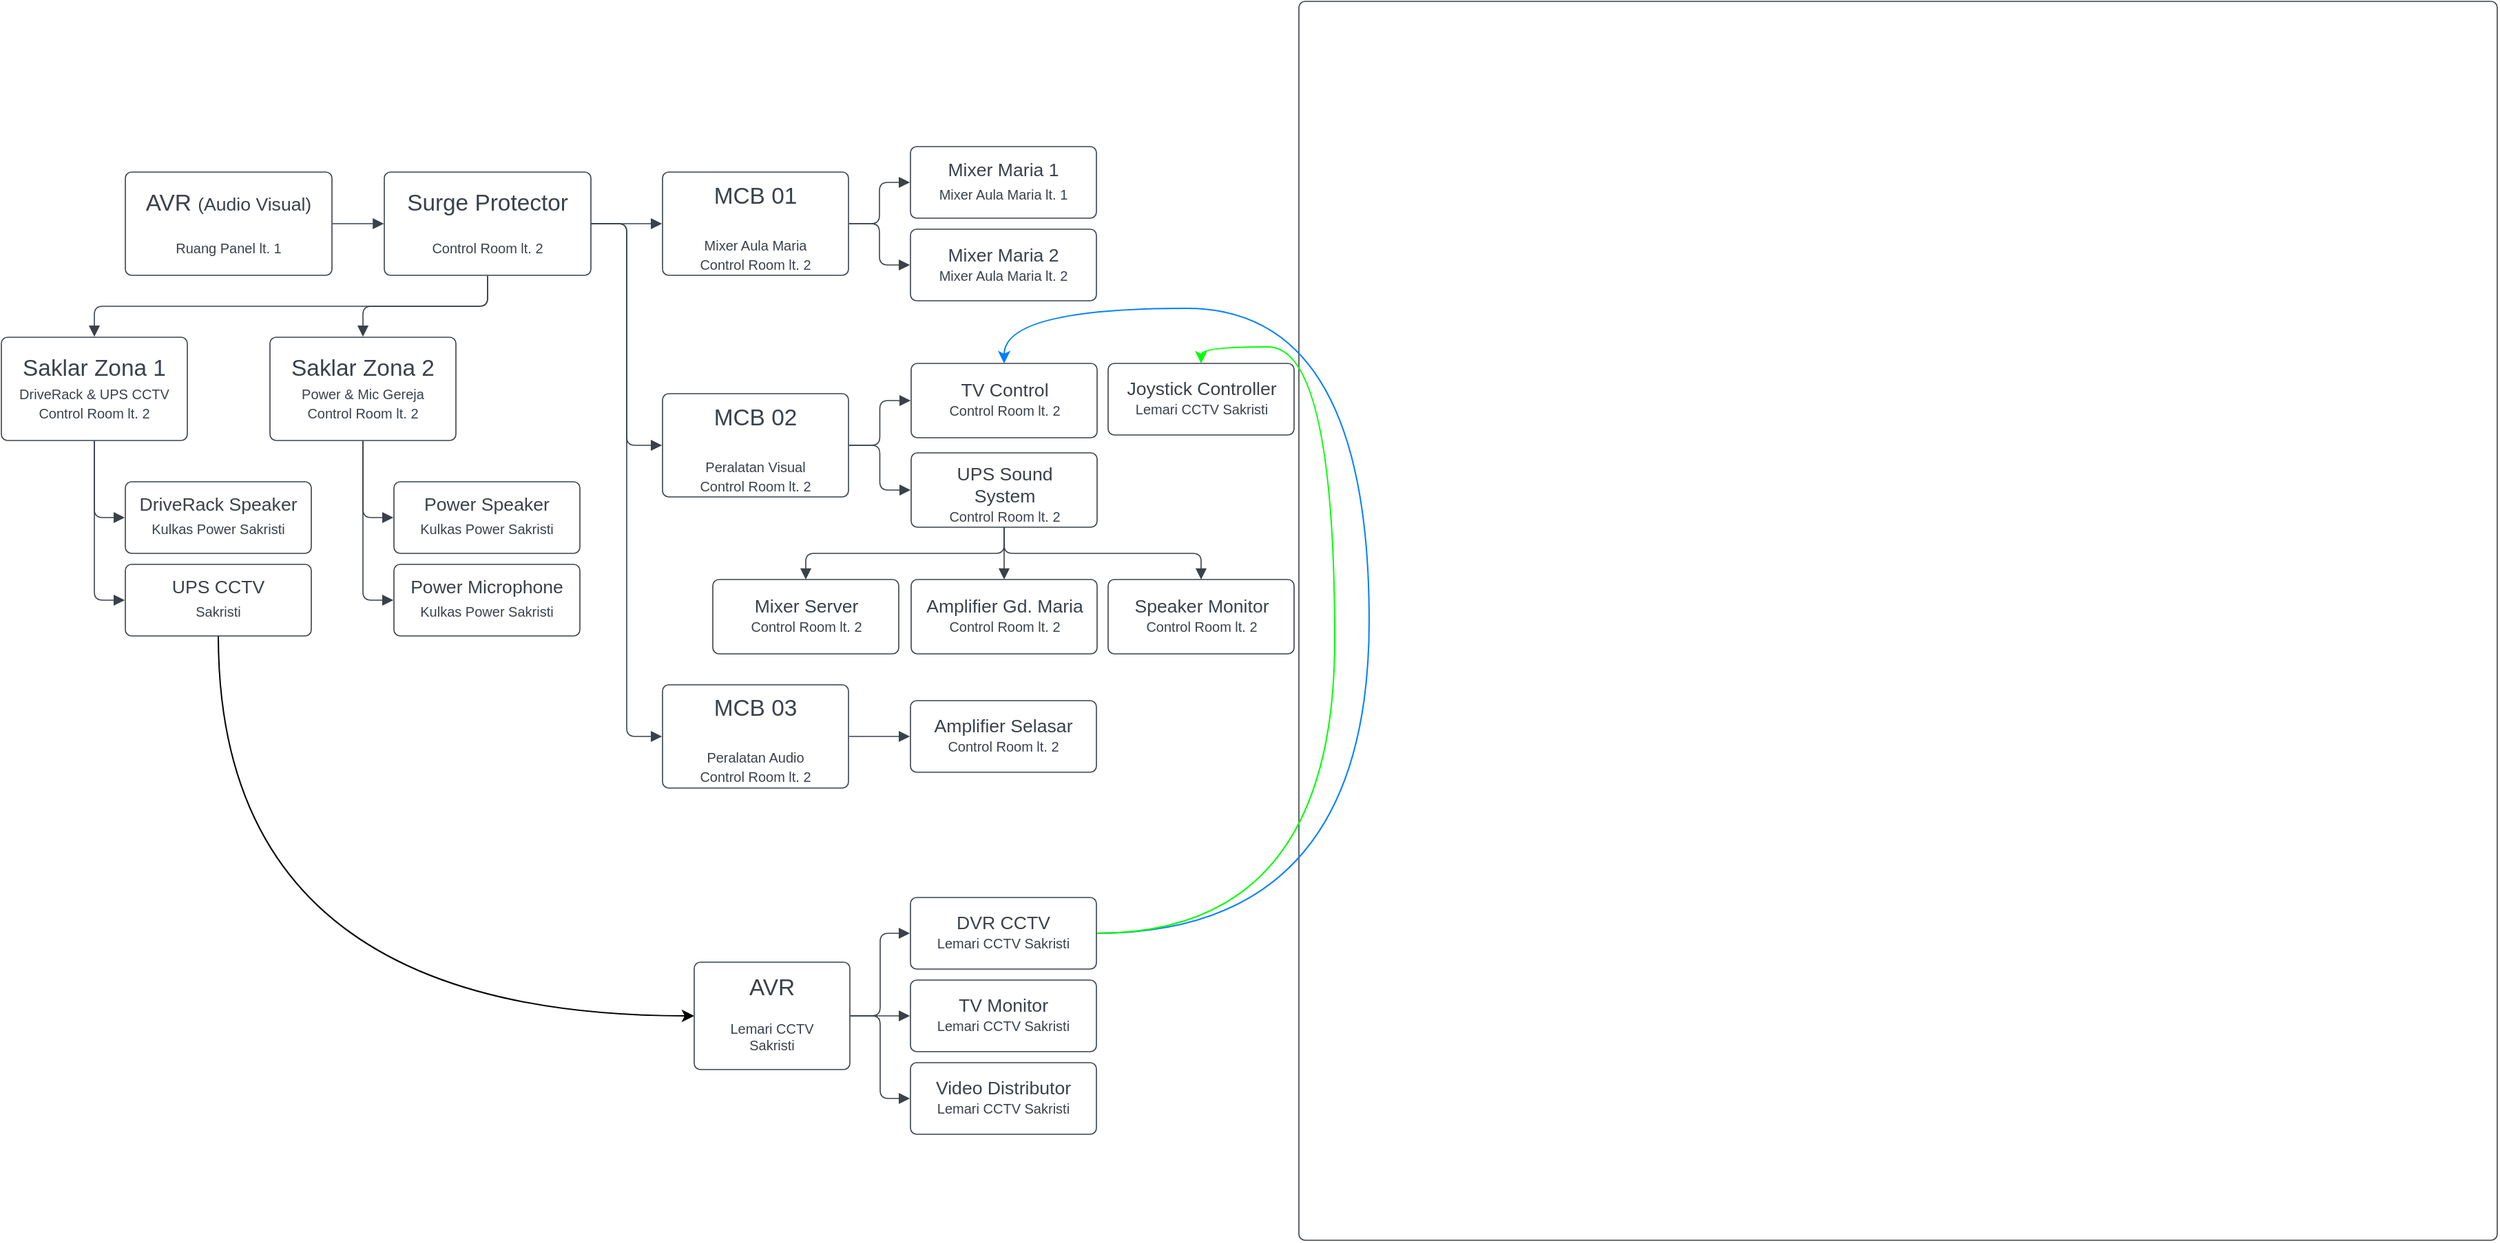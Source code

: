 <mxfile version="22.1.7" type="github">
  <diagram name="Halaman-1" id="l4pq7HLCnnbalSgYZ6aR">
    <mxGraphModel dx="1395" dy="652" grid="0" gridSize="10" guides="1" tooltips="1" connect="1" arrows="1" fold="1" page="1" pageScale="1" pageWidth="827" pageHeight="1169" math="0" shadow="0">
      <root>
        <mxCell id="0" />
        <mxCell id="1" parent="0" />
        <mxCell id="2-hd-AEn4cTGWOOdmUgB-1" value="&lt;div style=&quot;display: flex; justify-content: center; text-align: center; align-items: baseline; font-size: 0; line-height: 1.25;margin-top: -2px;&quot;&gt;&lt;span&gt;&lt;span style=&quot;font-size:16.7px;color:#3a414a;&quot;&gt;AVR &lt;/span&gt;&lt;span style=&quot;font-size:13.3px;color:#3a414a;&quot;&gt;(Audio Visual)&#xa;&#xa;&lt;/span&gt;&lt;span style=&quot;font-size:10px;color:#3a414a;&quot;&gt;Ruang Panel lt. 1&lt;/span&gt;&lt;/span&gt;&lt;/div&gt;" style="html=1;overflow=block;blockSpacing=1;whiteSpace=wrap;fontSize=13;spacing=9;strokeColor=#3a414a;strokeOpacity=100;rounded=1;absoluteArcSize=1;arcSize=9;strokeWidth=0.8;lucidId=J9zMpEfJHg_0;" vertex="1" parent="1">
          <mxGeometry x="450" y="435" width="150" height="75" as="geometry" />
        </mxCell>
        <mxCell id="2-hd-AEn4cTGWOOdmUgB-2" value="&lt;div style=&quot;display: flex; justify-content: center; text-align: center; align-items: baseline; font-size: 0; line-height: 1.25;margin-top: -2px;&quot;&gt;&lt;span&gt;&lt;span style=&quot;font-size:16.7px;color:#3a414a;&quot;&gt;Surge Protector&lt;/span&gt;&lt;span style=&quot;font-size:13.3px;color:#3a414a;&quot;&gt;&#xa;&#xa;&lt;/span&gt;&lt;span style=&quot;font-size:10px;color:#3a414a;&quot;&gt;Control Room lt. 2&lt;/span&gt;&lt;/span&gt;&lt;/div&gt;" style="html=1;overflow=block;blockSpacing=1;whiteSpace=wrap;fontSize=13;spacing=9;strokeColor=#3a414a;strokeOpacity=100;rounded=1;absoluteArcSize=1;arcSize=9;strokeWidth=0.8;lucidId=0-zM-0Lgg2be;" vertex="1" parent="1">
          <mxGeometry x="638" y="435" width="150" height="75" as="geometry" />
        </mxCell>
        <mxCell id="2-hd-AEn4cTGWOOdmUgB-3" value="&lt;div style=&quot;display: flex; justify-content: center; text-align: center; align-items: baseline; font-size: 0; line-height: 1.25;margin-top: -2px;&quot;&gt;&lt;span&gt;&lt;span style=&quot;font-size:16.7px;color:#3a414a;&quot;&gt;MCB 01&lt;/span&gt;&lt;span style=&quot;font-size:13.3px;color:#3a414a;&quot;&gt;&#xa;&#xa;&lt;/span&gt;&lt;span style=&quot;font-size:10px;color:#3a414a;&quot;&gt;Mixer Aula Maria&lt;/span&gt;&lt;span style=&quot;font-size:13.3px;color:#3a414a;&quot;&gt;&#xa;&lt;/span&gt;&lt;span style=&quot;font-size:10px;color:#3a414a;&quot;&gt;Control Room lt. 2&lt;/span&gt;&lt;/span&gt;&lt;/div&gt;" style="html=1;overflow=block;blockSpacing=1;whiteSpace=wrap;fontSize=13;spacing=9;strokeColor=#3a414a;strokeOpacity=100;rounded=1;absoluteArcSize=1;arcSize=9;strokeWidth=0.8;lucidId=~_zMvHKrXatC;" vertex="1" parent="1">
          <mxGeometry x="840" y="435" width="135" height="75" as="geometry" />
        </mxCell>
        <mxCell id="2-hd-AEn4cTGWOOdmUgB-4" value="&lt;div style=&quot;display: flex; justify-content: center; text-align: center; align-items: baseline; font-size: 0; line-height: 1.25;margin-top: -2px;&quot;&gt;&lt;span&gt;&lt;span style=&quot;font-size:16.7px;color:#3a414a;&quot;&gt;MCB 02&lt;/span&gt;&lt;span style=&quot;font-size:13.3px;color:#3a414a;&quot;&gt;&#xa;&#xa;&lt;/span&gt;&lt;span style=&quot;font-size:10px;color:#3a414a;&quot;&gt;Peralatan Visual&lt;/span&gt;&lt;span style=&quot;font-size:13.3px;color:#3a414a;&quot;&gt;&#xa;&lt;/span&gt;&lt;span style=&quot;font-size:10px;color:#3a414a;&quot;&gt;Control Room lt. 2&lt;/span&gt;&lt;/span&gt;&lt;/div&gt;" style="html=1;overflow=block;blockSpacing=1;whiteSpace=wrap;fontSize=13;spacing=9;strokeColor=#3a414a;strokeOpacity=100;rounded=1;absoluteArcSize=1;arcSize=9;strokeWidth=0.8;lucidId=l~zMyzTSoLpz;" vertex="1" parent="1">
          <mxGeometry x="840" y="596" width="135" height="75" as="geometry" />
        </mxCell>
        <mxCell id="2-hd-AEn4cTGWOOdmUgB-5" value="&lt;div style=&quot;display: flex; justify-content: center; text-align: center; align-items: baseline; font-size: 0; line-height: 1.25;margin-top: -2px;&quot;&gt;&lt;span&gt;&lt;span style=&quot;font-size:16.7px;color:#3a414a;&quot;&gt;MCB 03&lt;/span&gt;&lt;span style=&quot;font-size:13.3px;color:#3a414a;&quot;&gt;&#xa;&#xa;&lt;/span&gt;&lt;span style=&quot;font-size:10px;color:#3a414a;&quot;&gt;Peralatan Audio&lt;/span&gt;&lt;span style=&quot;font-size:13.3px;color:#3a414a;&quot;&gt;&#xa;&lt;/span&gt;&lt;span style=&quot;font-size:10px;color:#3a414a;&quot;&gt;Control Room lt. 2&lt;/span&gt;&lt;/span&gt;&lt;/div&gt;" style="html=1;overflow=block;blockSpacing=1;whiteSpace=wrap;fontSize=13;spacing=9;strokeColor=#3a414a;strokeOpacity=100;rounded=1;absoluteArcSize=1;arcSize=9;strokeWidth=0.8;lucidId=w~zMi9WmSfRD;" vertex="1" parent="1">
          <mxGeometry x="840" y="807.5" width="135" height="75" as="geometry" />
        </mxCell>
        <mxCell id="2-hd-AEn4cTGWOOdmUgB-6" value="&lt;div style=&quot;display: flex; justify-content: center; text-align: center; align-items: baseline; font-size: 0; line-height: 1.25;margin-top: -2px;&quot;&gt;&lt;span&gt;&lt;span style=&quot;font-size:16.7px;color:#3a414a;&quot;&gt;Saklar Zona 1&lt;/span&gt;&lt;span style=&quot;font-size:13.3px;color:#3a414a;&quot;&gt;&lt;br&gt;&lt;/span&gt;&lt;span style=&quot;font-size:10px;color:#3a414a;&quot;&gt;DriveRack &amp;amp; UPS CCTV&lt;/span&gt;&lt;span style=&quot;font-size:13.3px;color:#3a414a;&quot;&gt;&lt;br&gt;&lt;/span&gt;&lt;span style=&quot;font-size:10px;color:#3a414a;&quot;&gt;Control Room lt. 2&lt;/span&gt;&lt;/span&gt;&lt;/div&gt;" style="html=1;overflow=block;blockSpacing=1;whiteSpace=wrap;fontSize=13;spacing=9;strokeColor=#3a414a;strokeOpacity=100;rounded=1;absoluteArcSize=1;arcSize=9;strokeWidth=0.8;lucidId=I~zMqIOqC8kF;" vertex="1" parent="1">
          <mxGeometry x="360" y="555" width="135" height="75" as="geometry" />
        </mxCell>
        <mxCell id="2-hd-AEn4cTGWOOdmUgB-7" value="&lt;div style=&quot;display: flex; justify-content: center; text-align: center; align-items: baseline; font-size: 0; line-height: 1.25;margin-top: -2px;&quot;&gt;&lt;span&gt;&lt;span style=&quot;font-size:16.7px;color:#3a414a;&quot;&gt;Saklar Zona 2&lt;/span&gt;&lt;span style=&quot;font-size:13.3px;color:#3a414a;&quot;&gt;&lt;br&gt;&lt;/span&gt;&lt;span style=&quot;font-size:10px;color:#3a414a;&quot;&gt;Power &amp;amp; Mic Gereja&lt;/span&gt;&lt;span style=&quot;font-size:13.3px;color:#3a414a;&quot;&gt;&lt;br&gt;&lt;/span&gt;&lt;span style=&quot;font-size:10px;color:#3a414a;&quot;&gt;Control Room lt. 2&lt;/span&gt;&lt;/span&gt;&lt;/div&gt;" style="html=1;overflow=block;blockSpacing=1;whiteSpace=wrap;fontSize=13;spacing=9;strokeColor=#3a414a;strokeOpacity=100;rounded=1;absoluteArcSize=1;arcSize=9;strokeWidth=0.8;lucidId=OaAMbvwtcuPw;" vertex="1" parent="1">
          <mxGeometry x="555" y="555" width="135" height="75" as="geometry" />
        </mxCell>
        <mxCell id="2-hd-AEn4cTGWOOdmUgB-8" value="" style="html=1;jettySize=18;whiteSpace=wrap;overflow=block;blockSpacing=1;fontSize=13;strokeColor=#3a414a;strokeOpacity=100;strokeWidth=0.8;rounded=1;arcSize=12;edgeStyle=orthogonalEdgeStyle;startArrow=none;endArrow=block;endFill=1;exitX=1.002;exitY=0.5;exitPerimeter=0;entryX=-0.002;entryY=0.5;entryPerimeter=0;lucidId=HcAM5t5vytr2;" edge="1" parent="1" source="2-hd-AEn4cTGWOOdmUgB-1" target="2-hd-AEn4cTGWOOdmUgB-2">
          <mxGeometry width="100" height="100" relative="1" as="geometry">
            <Array as="points" />
          </mxGeometry>
        </mxCell>
        <mxCell id="2-hd-AEn4cTGWOOdmUgB-9" value="" style="html=1;jettySize=18;whiteSpace=wrap;overflow=block;blockSpacing=1;fontSize=13;strokeColor=#3a414a;strokeOpacity=100;strokeWidth=0.8;rounded=1;arcSize=12;edgeStyle=orthogonalEdgeStyle;startArrow=none;endArrow=block;endFill=1;exitX=1.002;exitY=0.5;exitPerimeter=0;entryX=-0.003;entryY=0.5;entryPerimeter=0;lucidId=JcAM2E7FVP~D;" edge="1" parent="1" source="2-hd-AEn4cTGWOOdmUgB-2" target="2-hd-AEn4cTGWOOdmUgB-3">
          <mxGeometry width="100" height="100" relative="1" as="geometry">
            <Array as="points" />
          </mxGeometry>
        </mxCell>
        <mxCell id="2-hd-AEn4cTGWOOdmUgB-10" value="" style="html=1;jettySize=18;whiteSpace=wrap;overflow=block;blockSpacing=1;fontSize=13;strokeColor=#3a414a;strokeOpacity=100;strokeWidth=0.8;rounded=1;arcSize=12;edgeStyle=orthogonalEdgeStyle;startArrow=none;endArrow=block;endFill=1;exitX=1.002;exitY=0.5;exitPerimeter=0;entryX=-0.003;entryY=0.5;entryPerimeter=0;lucidId=PcAMNpi9pcEz;" edge="1" parent="1" source="2-hd-AEn4cTGWOOdmUgB-2" target="2-hd-AEn4cTGWOOdmUgB-4">
          <mxGeometry width="100" height="100" relative="1" as="geometry">
            <Array as="points" />
          </mxGeometry>
        </mxCell>
        <mxCell id="2-hd-AEn4cTGWOOdmUgB-11" value="" style="html=1;jettySize=18;whiteSpace=wrap;overflow=block;blockSpacing=1;fontSize=13;strokeColor=#3a414a;strokeOpacity=100;strokeWidth=0.8;rounded=1;arcSize=12;edgeStyle=orthogonalEdgeStyle;startArrow=none;endArrow=block;endFill=1;exitX=1.002;exitY=0.5;exitPerimeter=0;entryX=-0.003;entryY=0.5;entryPerimeter=0;lucidId=RcAM2nXtmTUV;" edge="1" parent="1" source="2-hd-AEn4cTGWOOdmUgB-2" target="2-hd-AEn4cTGWOOdmUgB-5">
          <mxGeometry width="100" height="100" relative="1" as="geometry">
            <Array as="points" />
          </mxGeometry>
        </mxCell>
        <mxCell id="2-hd-AEn4cTGWOOdmUgB-12" value="" style="html=1;jettySize=18;whiteSpace=wrap;overflow=block;blockSpacing=1;fontSize=13;strokeColor=#3a414a;strokeOpacity=100;strokeWidth=0.8;rounded=1;arcSize=12;edgeStyle=orthogonalEdgeStyle;startArrow=none;endArrow=block;endFill=1;exitX=0.5;exitY=1.005;exitPerimeter=0;entryX=0.5;entryY=-0.005;entryPerimeter=0;lucidId=UcAM4B0DX6b5;" edge="1" parent="1" source="2-hd-AEn4cTGWOOdmUgB-2" target="2-hd-AEn4cTGWOOdmUgB-7">
          <mxGeometry width="100" height="100" relative="1" as="geometry">
            <Array as="points" />
          </mxGeometry>
        </mxCell>
        <mxCell id="2-hd-AEn4cTGWOOdmUgB-13" value="" style="html=1;jettySize=18;whiteSpace=wrap;overflow=block;blockSpacing=1;fontSize=13;strokeColor=#3a414a;strokeOpacity=100;strokeWidth=0.8;rounded=1;arcSize=12;edgeStyle=orthogonalEdgeStyle;startArrow=none;endArrow=block;endFill=1;exitX=0.5;exitY=1.005;exitPerimeter=0;entryX=0.5;entryY=-0.005;entryPerimeter=0;lucidId=YcAM73kTZnkv;" edge="1" parent="1" source="2-hd-AEn4cTGWOOdmUgB-2" target="2-hd-AEn4cTGWOOdmUgB-6">
          <mxGeometry width="100" height="100" relative="1" as="geometry">
            <Array as="points" />
          </mxGeometry>
        </mxCell>
        <mxCell id="2-hd-AEn4cTGWOOdmUgB-14" value="&lt;div style=&quot;display: flex; justify-content: center; text-align: center; align-items: baseline; font-size: 0; line-height: 1.25;margin-top: -2px;&quot;&gt;&lt;span&gt;&lt;span style=&quot;font-size:13.3px;color:#3a414a;&quot;&gt;Mixer Maria 1&lt;/span&gt;&lt;span style=&quot;font-size:13.3px;color:#3a414a;&quot;&gt;&lt;br&gt;&lt;/span&gt;&lt;span style=&quot;font-size:10px;color:#3a414a;&quot;&gt;Mixer Aula Maria lt. 1&lt;/span&gt;&lt;span style=&quot;font-size:13.3px;color:#3a414a;&quot;&gt; &lt;/span&gt;&lt;/span&gt;&lt;/div&gt;" style="html=1;overflow=block;blockSpacing=1;whiteSpace=wrap;fontSize=13;spacing=9;strokeColor=#3a414a;strokeOpacity=100;rounded=1;absoluteArcSize=1;arcSize=9;strokeWidth=0.8;lucidId=gdAMqx4UXAd5;" vertex="1" parent="1">
          <mxGeometry x="1020" y="416.5" width="135" height="52" as="geometry" />
        </mxCell>
        <mxCell id="2-hd-AEn4cTGWOOdmUgB-15" value="&lt;div style=&quot;display: flex; justify-content: center; text-align: center; align-items: baseline; font-size: 0; line-height: 1.25;margin-top: -2px;&quot;&gt;&lt;span&gt;&lt;span style=&quot;font-size:13.3px;color:#3a414a;&quot;&gt;Mixer Maria 2&lt;/span&gt;&lt;span style=&quot;font-size:13.3px;color:#3a414a;&quot;&gt;&lt;br&gt;&lt;/span&gt;&lt;span style=&quot;font-size:10px;color:#3a414a;&quot;&gt;Mixer Aula Maria lt. 2&lt;/span&gt;&lt;/span&gt;&lt;/div&gt;" style="html=1;overflow=block;blockSpacing=1;whiteSpace=wrap;fontSize=13;spacing=9;strokeColor=#3a414a;strokeOpacity=100;rounded=1;absoluteArcSize=1;arcSize=9;strokeWidth=0.8;lucidId=4eAMCaUPz5IJ;" vertex="1" parent="1">
          <mxGeometry x="1020" y="476.5" width="135" height="52" as="geometry" />
        </mxCell>
        <mxCell id="2-hd-AEn4cTGWOOdmUgB-16" value="&lt;div style=&quot;display: flex; justify-content: center; text-align: center; align-items: baseline; font-size: 0; line-height: 1.25;margin-top: -2px;&quot;&gt;&lt;span&gt;&lt;span style=&quot;font-size:13.3px;color:#3a414a;&quot;&gt;TV Control&lt;br&gt;&lt;/span&gt;&lt;span style=&quot;font-size:10px;color:#3a414a;&quot;&gt;Control Room lt. 2&lt;/span&gt;&lt;/span&gt;&lt;/div&gt;" style="html=1;overflow=block;blockSpacing=1;whiteSpace=wrap;fontSize=13;spacing=9;strokeColor=#3a414a;strokeOpacity=100;rounded=1;absoluteArcSize=1;arcSize=9;strokeWidth=0.8;lucidId=qfAMI~rG9kiW;" vertex="1" parent="1">
          <mxGeometry x="1020.5" y="574" width="135" height="54" as="geometry" />
        </mxCell>
        <mxCell id="2-hd-AEn4cTGWOOdmUgB-19" value="&lt;div style=&quot;display: flex; justify-content: center; text-align: center; align-items: baseline; font-size: 0; line-height: 1.25;margin-top: -2px;&quot;&gt;&lt;span&gt;&lt;span style=&quot;font-size:13.3px;color:#3a414a;&quot;&gt;Amplifier Selasar&lt;/span&gt;&lt;span style=&quot;font-size:10px;color:#3a414a;&quot;&gt;&lt;br&gt;Control Room lt. 2&lt;/span&gt;&lt;/span&gt;&lt;/div&gt;" style="html=1;overflow=block;blockSpacing=1;whiteSpace=wrap;fontSize=13;spacing=9;strokeColor=#3a414a;strokeOpacity=100;rounded=1;absoluteArcSize=1;arcSize=9;strokeWidth=0.8;lucidId=WfAMSABjxwg3;" vertex="1" parent="1">
          <mxGeometry x="1020" y="819" width="135" height="52" as="geometry" />
        </mxCell>
        <mxCell id="2-hd-AEn4cTGWOOdmUgB-20" value="" style="html=1;jettySize=18;whiteSpace=wrap;overflow=block;blockSpacing=1;fontSize=13;strokeColor=#3a414a;strokeOpacity=100;strokeWidth=0.8;rounded=1;arcSize=12;edgeStyle=orthogonalEdgeStyle;startArrow=none;endArrow=block;endFill=1;exitX=1.003;exitY=0.5;exitPerimeter=0;entryX=-0.003;entryY=0.5;entryPerimeter=0;lucidId=uiAMcKZfO.dA;" edge="1" parent="1" source="2-hd-AEn4cTGWOOdmUgB-3" target="2-hd-AEn4cTGWOOdmUgB-14">
          <mxGeometry width="100" height="100" relative="1" as="geometry">
            <Array as="points" />
          </mxGeometry>
        </mxCell>
        <mxCell id="2-hd-AEn4cTGWOOdmUgB-21" value="" style="html=1;jettySize=18;whiteSpace=wrap;overflow=block;blockSpacing=1;fontSize=13;strokeColor=#3a414a;strokeOpacity=100;strokeWidth=0.8;rounded=1;arcSize=12;edgeStyle=orthogonalEdgeStyle;startArrow=none;endArrow=block;endFill=1;exitX=1.003;exitY=0.5;exitPerimeter=0;entryX=-0.003;entryY=0.5;entryPerimeter=0;lucidId=yiAMW3y-0q34;" edge="1" parent="1" source="2-hd-AEn4cTGWOOdmUgB-3" target="2-hd-AEn4cTGWOOdmUgB-15">
          <mxGeometry width="100" height="100" relative="1" as="geometry">
            <Array as="points" />
          </mxGeometry>
        </mxCell>
        <mxCell id="2-hd-AEn4cTGWOOdmUgB-22" value="" style="html=1;jettySize=18;whiteSpace=wrap;overflow=block;blockSpacing=1;fontSize=13;strokeColor=#3a414a;strokeOpacity=100;strokeWidth=0.8;rounded=1;arcSize=12;edgeStyle=orthogonalEdgeStyle;startArrow=none;endArrow=block;endFill=1;exitX=1.003;exitY=0.5;exitPerimeter=0;entryX=-0.003;entryY=0.5;entryPerimeter=0;lucidId=BiAM5VQ3H9kd;" edge="1" parent="1" source="2-hd-AEn4cTGWOOdmUgB-4" target="2-hd-AEn4cTGWOOdmUgB-16">
          <mxGeometry width="100" height="100" relative="1" as="geometry">
            <Array as="points" />
          </mxGeometry>
        </mxCell>
        <mxCell id="2-hd-AEn4cTGWOOdmUgB-23" value="" style="html=1;jettySize=18;whiteSpace=wrap;overflow=block;blockSpacing=1;fontSize=13;strokeColor=#3a414a;strokeOpacity=100;strokeWidth=0.8;rounded=1;arcSize=12;edgeStyle=orthogonalEdgeStyle;startArrow=none;endArrow=block;endFill=1;exitX=1.003;exitY=0.5;exitPerimeter=0;entryX=-0.003;entryY=0.5;entryPerimeter=0;lucidId=DiAM_c.AP4oo;" edge="1" parent="1" source="2-hd-AEn4cTGWOOdmUgB-4" target="2-hd-AEn4cTGWOOdmUgB-17">
          <mxGeometry width="100" height="100" relative="1" as="geometry">
            <Array as="points" />
          </mxGeometry>
        </mxCell>
        <mxCell id="2-hd-AEn4cTGWOOdmUgB-25" value="" style="html=1;jettySize=18;whiteSpace=wrap;overflow=block;blockSpacing=1;fontSize=13;strokeColor=#3a414a;strokeOpacity=100;strokeWidth=0.8;rounded=1;arcSize=12;edgeStyle=orthogonalEdgeStyle;startArrow=none;endArrow=block;endFill=1;exitX=1.003;exitY=0.5;exitPerimeter=0;entryX=-0.003;entryY=0.5;entryPerimeter=0;lucidId=RiAMJ5P43Q4o;" edge="1" parent="1" source="2-hd-AEn4cTGWOOdmUgB-5" target="2-hd-AEn4cTGWOOdmUgB-19">
          <mxGeometry width="100" height="100" relative="1" as="geometry">
            <Array as="points" />
          </mxGeometry>
        </mxCell>
        <mxCell id="2-hd-AEn4cTGWOOdmUgB-26" value="&lt;div style=&quot;display: flex; justify-content: center; text-align: center; align-items: baseline; font-size: 0; line-height: 1.25;margin-top: -2px;&quot;&gt;&lt;span&gt;&lt;span style=&quot;font-size:13.3px;color:#3a414a;&quot;&gt;DriveRack Speaker&lt;/span&gt;&lt;span style=&quot;font-size:13.3px;color:#3a414a;&quot;&gt;&lt;br&gt;&lt;/span&gt;&lt;span style=&quot;font-size:10px;color:#3a414a;&quot;&gt;Kulkas Power Sakristi&lt;/span&gt;&lt;span style=&quot;font-size:13.3px;color:#3a414a;&quot;&gt; &lt;/span&gt;&lt;/span&gt;&lt;/div&gt;" style="html=1;overflow=block;blockSpacing=1;whiteSpace=wrap;fontSize=13;spacing=9;strokeColor=#3a414a;strokeOpacity=100;rounded=1;absoluteArcSize=1;arcSize=9;strokeWidth=0.8;lucidId=3iAMhybMP5~h;" vertex="1" parent="1">
          <mxGeometry x="450" y="660" width="135" height="52" as="geometry" />
        </mxCell>
        <mxCell id="2-hd-AEn4cTGWOOdmUgB-27" value="&lt;div style=&quot;display: flex; justify-content: center; text-align: center; align-items: baseline; font-size: 0; line-height: 1.25;margin-top: -2px;&quot;&gt;&lt;span&gt;&lt;span style=&quot;font-size:13.3px;color:#3a414a;&quot;&gt;Power Speaker&lt;/span&gt;&lt;span style=&quot;font-size:13.3px;color:#3a414a;&quot;&gt;&lt;br&gt;&lt;/span&gt;&lt;span style=&quot;font-size:10px;color:#3a414a;&quot;&gt;Kulkas Power Sakristi&lt;/span&gt;&lt;span style=&quot;font-size:13.3px;color:#3a414a;&quot;&gt; &lt;/span&gt;&lt;/span&gt;&lt;/div&gt;" style="html=1;overflow=block;blockSpacing=1;whiteSpace=wrap;fontSize=13;spacing=9;strokeColor=#3a414a;strokeOpacity=100;rounded=1;absoluteArcSize=1;arcSize=9;strokeWidth=0.8;lucidId=5jAMSIjYGYDW;" vertex="1" parent="1">
          <mxGeometry x="645" y="660" width="135" height="52" as="geometry" />
        </mxCell>
        <mxCell id="2-hd-AEn4cTGWOOdmUgB-73" style="edgeStyle=orthogonalEdgeStyle;rounded=0;orthogonalLoop=1;jettySize=auto;html=1;exitX=0.5;exitY=1;exitDx=0;exitDy=0;entryX=0;entryY=0.5;entryDx=0;entryDy=0;curved=1;" edge="1" parent="1" source="2-hd-AEn4cTGWOOdmUgB-28" target="2-hd-AEn4cTGWOOdmUgB-42">
          <mxGeometry relative="1" as="geometry" />
        </mxCell>
        <mxCell id="2-hd-AEn4cTGWOOdmUgB-28" value="&lt;div style=&quot;display: flex; justify-content: center; text-align: center; align-items: baseline; font-size: 0; line-height: 1.25;margin-top: -2px;&quot;&gt;&lt;span&gt;&lt;span style=&quot;font-size:13.3px;color:#3a414a;&quot;&gt;UPS CCTV&lt;/span&gt;&lt;span style=&quot;font-size:13.3px;color:#3a414a;&quot;&gt;&lt;br&gt;&lt;/span&gt;&lt;span style=&quot;font-size:10px;color:#3a414a;&quot;&gt;Sakristi&lt;/span&gt;&lt;span style=&quot;font-size:13.3px;color:#3a414a;&quot;&gt; &lt;/span&gt;&lt;/span&gt;&lt;/div&gt;" style="html=1;overflow=block;blockSpacing=1;whiteSpace=wrap;fontSize=13;spacing=9;strokeColor=#3a414a;strokeOpacity=100;rounded=1;absoluteArcSize=1;arcSize=9;strokeWidth=0.8;lucidId=.jAMkpmEkD0z;" vertex="1" parent="1">
          <mxGeometry x="450" y="720" width="135" height="52" as="geometry" />
        </mxCell>
        <mxCell id="2-hd-AEn4cTGWOOdmUgB-31" value="&lt;div style=&quot;display: flex; justify-content: center; text-align: center; align-items: baseline; font-size: 0; line-height: 1.25;margin-top: -2px;&quot;&gt;&lt;span&gt;&lt;span style=&quot;font-size:13.3px;color:#3a414a;&quot;&gt;Power Microphone&lt;/span&gt;&lt;span style=&quot;font-size:13.3px;color:#3a414a;&quot;&gt;&lt;br&gt;&lt;/span&gt;&lt;span style=&quot;font-size:10px;color:#3a414a;&quot;&gt;Kulkas Power Sakristi&lt;/span&gt;&lt;span style=&quot;font-size:13.3px;color:#3a414a;&quot;&gt; &lt;/span&gt;&lt;/span&gt;&lt;/div&gt;" style="html=1;overflow=block;blockSpacing=1;whiteSpace=wrap;fontSize=13;spacing=9;strokeColor=#3a414a;strokeOpacity=100;rounded=1;absoluteArcSize=1;arcSize=9;strokeWidth=0.8;lucidId=slAMDyKpJIK4;" vertex="1" parent="1">
          <mxGeometry x="645" y="720" width="135" height="52" as="geometry" />
        </mxCell>
        <mxCell id="2-hd-AEn4cTGWOOdmUgB-32" value="" style="html=1;jettySize=18;whiteSpace=wrap;overflow=block;blockSpacing=1;fontSize=13;strokeColor=#3a414a;strokeOpacity=100;strokeWidth=0.8;rounded=1;arcSize=12;edgeStyle=orthogonalEdgeStyle;startArrow=none;endArrow=block;endFill=1;exitX=0.5;exitY=1.005;exitPerimeter=0;entryX=-0.003;entryY=0.5;entryPerimeter=0;lucidId=HlAMh41xL38a;" edge="1" parent="1" source="2-hd-AEn4cTGWOOdmUgB-6" target="2-hd-AEn4cTGWOOdmUgB-26">
          <mxGeometry width="100" height="100" relative="1" as="geometry">
            <Array as="points" />
          </mxGeometry>
        </mxCell>
        <mxCell id="2-hd-AEn4cTGWOOdmUgB-33" value="" style="html=1;jettySize=18;whiteSpace=wrap;overflow=block;blockSpacing=1;fontSize=13;strokeColor=#3a414a;strokeOpacity=100;strokeWidth=0.8;rounded=1;arcSize=12;edgeStyle=orthogonalEdgeStyle;startArrow=none;endArrow=block;endFill=1;exitX=0.5;exitY=1.005;exitPerimeter=0;entryX=-0.003;entryY=0.5;entryPerimeter=0;lucidId=JlAM-n.F6rTn;" edge="1" parent="1" source="2-hd-AEn4cTGWOOdmUgB-6" target="2-hd-AEn4cTGWOOdmUgB-28">
          <mxGeometry width="100" height="100" relative="1" as="geometry">
            <Array as="points" />
          </mxGeometry>
        </mxCell>
        <mxCell id="2-hd-AEn4cTGWOOdmUgB-36" value="" style="html=1;jettySize=18;whiteSpace=wrap;overflow=block;blockSpacing=1;fontSize=13;strokeColor=#3a414a;strokeOpacity=100;strokeWidth=0.8;rounded=1;arcSize=12;edgeStyle=orthogonalEdgeStyle;startArrow=none;endArrow=block;endFill=1;exitX=0.5;exitY=1.005;exitPerimeter=0;entryX=-0.003;entryY=0.5;entryPerimeter=0;lucidId=QlAM-jHyb18c;" edge="1" parent="1" source="2-hd-AEn4cTGWOOdmUgB-7" target="2-hd-AEn4cTGWOOdmUgB-27">
          <mxGeometry width="100" height="100" relative="1" as="geometry">
            <Array as="points" />
          </mxGeometry>
        </mxCell>
        <mxCell id="2-hd-AEn4cTGWOOdmUgB-37" value="" style="html=1;jettySize=18;whiteSpace=wrap;overflow=block;blockSpacing=1;fontSize=13;strokeColor=#3a414a;strokeOpacity=100;strokeWidth=0.8;rounded=1;arcSize=12;edgeStyle=orthogonalEdgeStyle;startArrow=none;endArrow=block;endFill=1;exitX=0.5;exitY=1.005;exitPerimeter=0;entryX=-0.003;entryY=0.5;entryPerimeter=0;lucidId=SlAMhBdjFP9Z;" edge="1" parent="1" source="2-hd-AEn4cTGWOOdmUgB-7" target="2-hd-AEn4cTGWOOdmUgB-31">
          <mxGeometry width="100" height="100" relative="1" as="geometry">
            <Array as="points" />
          </mxGeometry>
        </mxCell>
        <mxCell id="2-hd-AEn4cTGWOOdmUgB-38" value="" style="html=1;overflow=block;blockSpacing=1;whiteSpace=wrap;fontSize=13;spacing=3.8;strokeColor=#3a414a;strokeOpacity=100;fillOpacity=0;rounded=1;absoluteArcSize=1;arcSize=9;fillColor=#000000;strokeWidth=0.8;lucidId=nmAMJ-b-Nvin;" vertex="1" parent="1">
          <mxGeometry x="1302" y="311" width="870" height="900" as="geometry" />
        </mxCell>
        <mxCell id="2-hd-AEn4cTGWOOdmUgB-83" style="edgeStyle=orthogonalEdgeStyle;rounded=0;orthogonalLoop=1;jettySize=auto;html=1;exitX=1;exitY=0.5;exitDx=0;exitDy=0;entryX=0.5;entryY=0;entryDx=0;entryDy=0;curved=1;strokeColor=#007FFF;" edge="1" parent="1" source="2-hd-AEn4cTGWOOdmUgB-41" target="2-hd-AEn4cTGWOOdmUgB-16">
          <mxGeometry relative="1" as="geometry">
            <Array as="points">
              <mxPoint x="1353" y="988" />
              <mxPoint x="1353" y="534" />
              <mxPoint x="1088" y="534" />
            </Array>
          </mxGeometry>
        </mxCell>
        <mxCell id="2-hd-AEn4cTGWOOdmUgB-84" style="edgeStyle=orthogonalEdgeStyle;rounded=0;orthogonalLoop=1;jettySize=auto;html=1;exitX=1;exitY=0.5;exitDx=0;exitDy=0;entryX=0.5;entryY=0;entryDx=0;entryDy=0;curved=1;strokeColor=#00FF00;" edge="1" parent="1" source="2-hd-AEn4cTGWOOdmUgB-41" target="2-hd-AEn4cTGWOOdmUgB-54">
          <mxGeometry relative="1" as="geometry">
            <Array as="points">
              <mxPoint x="1328" y="988" />
              <mxPoint x="1328" y="562" />
              <mxPoint x="1231" y="562" />
            </Array>
          </mxGeometry>
        </mxCell>
        <mxCell id="2-hd-AEn4cTGWOOdmUgB-41" value="&lt;div style=&quot;display: flex; justify-content: center; text-align: center; align-items: baseline; font-size: 0; line-height: 1.25;margin-top: -2px;&quot;&gt;&lt;span&gt;&lt;span style=&quot;font-size:13.3px;color:#3a414a;&quot;&gt;DVR CCTV&lt;/span&gt;&lt;span style=&quot;font-size:13.3px;color:#3a414a;&quot;&gt;&lt;br&gt;&lt;/span&gt;&lt;span style=&quot;font-size:10px;color:#3a414a;&quot;&gt;Lemari CCTV Sakristi&lt;/span&gt;&lt;/span&gt;&lt;/div&gt;" style="html=1;overflow=block;blockSpacing=1;whiteSpace=wrap;fontSize=13;spacing=9;strokeColor=#3a414a;strokeOpacity=100;rounded=1;absoluteArcSize=1;arcSize=9;strokeWidth=0.8;lucidId=ZpAMX0EqDEsn;" vertex="1" parent="1">
          <mxGeometry x="1020" y="962" width="135" height="52" as="geometry" />
        </mxCell>
        <mxCell id="2-hd-AEn4cTGWOOdmUgB-42" value="&lt;div style=&quot;display: flex; justify-content: center; text-align: center; align-items: baseline; font-size: 0; line-height: 1.25;margin-top: -2px;&quot;&gt;&lt;span&gt;&lt;span style=&quot;font-size:16.7px;color:#3a414a;&quot;&gt;AVR&#xa;&lt;/span&gt;&lt;span style=&quot;font-size:10px;color:#3a414a;&quot;&gt; &#xa;Lemari CCTV Sakristi&lt;/span&gt;&lt;/span&gt;&lt;/div&gt;" style="html=1;overflow=block;blockSpacing=1;whiteSpace=wrap;fontSize=13;spacing=9;strokeColor=#3a414a;strokeOpacity=100;rounded=1;absoluteArcSize=1;arcSize=9;strokeWidth=0.8;lucidId=5pAMua28G7FG;" vertex="1" parent="1">
          <mxGeometry x="863" y="1009" width="113" height="78" as="geometry" />
        </mxCell>
        <mxCell id="2-hd-AEn4cTGWOOdmUgB-43" value="&lt;div style=&quot;display: flex; justify-content: center; text-align: center; align-items: baseline; font-size: 0; line-height: 1.25;margin-top: -2px;&quot;&gt;&lt;span&gt;&lt;span style=&quot;font-size:13.3px;color:#3a414a;&quot;&gt;TV Monitor&lt;/span&gt;&lt;span style=&quot;font-size:13.3px;color:#3a414a;&quot;&gt;&lt;br&gt;&lt;/span&gt;&lt;span style=&quot;font-size:10px;color:#3a414a;&quot;&gt;Lemari CCTV Sakristi&lt;/span&gt;&lt;/span&gt;&lt;/div&gt;" style="html=1;overflow=block;blockSpacing=1;whiteSpace=wrap;fontSize=13;spacing=9;strokeColor=#3a414a;strokeOpacity=100;rounded=1;absoluteArcSize=1;arcSize=9;strokeWidth=0.8;lucidId=JqAMcGMIS2_i;" vertex="1" parent="1">
          <mxGeometry x="1020" y="1022" width="135" height="52" as="geometry" />
        </mxCell>
        <mxCell id="2-hd-AEn4cTGWOOdmUgB-44" value="&lt;div style=&quot;display: flex; justify-content: center; text-align: center; align-items: baseline; font-size: 0; line-height: 1.25;margin-top: -2px;&quot;&gt;&lt;span&gt;&lt;span style=&quot;font-size:13.3px;color:#3a414a;&quot;&gt;Video Distributor&lt;/span&gt;&lt;span style=&quot;font-size:13.3px;color:#3a414a;&quot;&gt;&lt;br&gt;&lt;/span&gt;&lt;span style=&quot;font-size:10px;color:#3a414a;&quot;&gt;Lemari CCTV Sakristi&lt;/span&gt;&lt;/span&gt;&lt;/div&gt;" style="html=1;overflow=block;blockSpacing=1;whiteSpace=wrap;fontSize=13;spacing=9;strokeColor=#3a414a;strokeOpacity=100;rounded=1;absoluteArcSize=1;arcSize=9;strokeWidth=0.8;lucidId=2qAMma_M3knX;" vertex="1" parent="1">
          <mxGeometry x="1020" y="1082" width="135" height="52" as="geometry" />
        </mxCell>
        <mxCell id="2-hd-AEn4cTGWOOdmUgB-50" value="" style="html=1;jettySize=18;whiteSpace=wrap;overflow=block;blockSpacing=1;fontSize=13;strokeColor=#3a414a;strokeOpacity=100;strokeWidth=0.8;rounded=1;arcSize=12;edgeStyle=orthogonalEdgeStyle;startArrow=none;endArrow=block;endFill=1;exitX=1.003;exitY=0.5;exitPerimeter=0;entryX=-0.003;entryY=0.5;entryPerimeter=0;lucidId=nuAMim9y7x4i;" edge="1" parent="1" source="2-hd-AEn4cTGWOOdmUgB-42" target="2-hd-AEn4cTGWOOdmUgB-41">
          <mxGeometry width="100" height="100" relative="1" as="geometry">
            <Array as="points" />
          </mxGeometry>
        </mxCell>
        <mxCell id="2-hd-AEn4cTGWOOdmUgB-51" value="" style="html=1;jettySize=18;whiteSpace=wrap;overflow=block;blockSpacing=1;fontSize=13;strokeColor=#3a414a;strokeOpacity=100;strokeWidth=0.8;rounded=1;arcSize=12;edgeStyle=orthogonalEdgeStyle;startArrow=none;endArrow=block;endFill=1;exitX=1.003;exitY=0.5;exitPerimeter=0;entryX=-0.003;entryY=0.5;entryPerimeter=0;lucidId=vuAMTntErS4f;" edge="1" parent="1" source="2-hd-AEn4cTGWOOdmUgB-42" target="2-hd-AEn4cTGWOOdmUgB-43">
          <mxGeometry width="100" height="100" relative="1" as="geometry">
            <Array as="points" />
          </mxGeometry>
        </mxCell>
        <mxCell id="2-hd-AEn4cTGWOOdmUgB-52" value="" style="html=1;jettySize=18;whiteSpace=wrap;overflow=block;blockSpacing=1;fontSize=13;strokeColor=#3a414a;strokeOpacity=100;strokeWidth=0.8;rounded=1;arcSize=12;edgeStyle=orthogonalEdgeStyle;startArrow=none;endArrow=block;endFill=1;exitX=1.003;exitY=0.5;exitPerimeter=0;entryX=-0.003;entryY=0.5;entryPerimeter=0;lucidId=xuAMX51ii_yj;" edge="1" parent="1" source="2-hd-AEn4cTGWOOdmUgB-42" target="2-hd-AEn4cTGWOOdmUgB-44">
          <mxGeometry width="100" height="100" relative="1" as="geometry">
            <Array as="points" />
          </mxGeometry>
        </mxCell>
        <mxCell id="2-hd-AEn4cTGWOOdmUgB-54" value="&lt;div style=&quot;display: flex; justify-content: center; text-align: center; align-items: baseline; font-size: 0; line-height: 1.25;margin-top: -2px;&quot;&gt;&lt;span&gt;&lt;span style=&quot;font-size:13.3px;color:#3a414a;&quot;&gt;Joystick Controller&lt;/span&gt;&lt;span style=&quot;font-size:13.3px;color:#3a414a;&quot;&gt;&lt;br&gt;&lt;/span&gt;&lt;span style=&quot;font-size:10px;color:#3a414a;&quot;&gt;Lemari CCTV Sakristi&lt;/span&gt;&lt;/span&gt;&lt;/div&gt;" style="html=1;overflow=block;blockSpacing=1;whiteSpace=wrap;fontSize=13;spacing=9;strokeColor=#3a414a;strokeOpacity=100;rounded=1;absoluteArcSize=1;arcSize=9;strokeWidth=0.8;lucidId=ovAMmqMkgO.d;" vertex="1" parent="1">
          <mxGeometry x="1163.5" y="574" width="135" height="52" as="geometry" />
        </mxCell>
        <mxCell id="2-hd-AEn4cTGWOOdmUgB-76" value="&lt;div style=&quot;display: flex; justify-content: center; text-align: center; align-items: baseline; font-size: 0; line-height: 1.25;margin-top: -2px;&quot;&gt;&lt;span&gt;&lt;span style=&quot;font-size:13.3px;color:#3a414a;&quot;&gt;Mixer Server&lt;br&gt;&lt;/span&gt;&lt;span style=&quot;font-size:10px;color:#3a414a;&quot;&gt;Control Room lt. 2&lt;/span&gt;&lt;/span&gt;&lt;/div&gt;" style="html=1;overflow=block;blockSpacing=1;whiteSpace=wrap;fontSize=13;spacing=9;strokeColor=#3a414a;strokeOpacity=100;rounded=1;absoluteArcSize=1;arcSize=9;strokeWidth=0.8;lucidId=qfAMlNvAzL~B;" vertex="1" parent="1">
          <mxGeometry x="876.5" y="731" width="135" height="54" as="geometry" />
        </mxCell>
        <mxCell id="2-hd-AEn4cTGWOOdmUgB-77" value="&lt;div style=&quot;display: flex; justify-content: center; text-align: center; align-items: baseline; font-size: 0; line-height: 1.25;margin-top: -2px;&quot;&gt;&lt;span&gt;&lt;span style=&quot;font-size:13.3px;color:#3a414a;&quot;&gt;Amplifier Gd. Maria&lt;br&gt;&lt;/span&gt;&lt;span style=&quot;font-size:10px;color:#3a414a;&quot;&gt;Control Room lt. 2&lt;/span&gt;&lt;/span&gt;&lt;/div&gt;" style="html=1;overflow=block;blockSpacing=1;whiteSpace=wrap;fontSize=13;spacing=9;strokeColor=#3a414a;strokeOpacity=100;rounded=1;absoluteArcSize=1;arcSize=9;strokeWidth=0.8;lucidId=qfAMlNvAzL~B;" vertex="1" parent="1">
          <mxGeometry x="1020.5" y="731" width="135" height="54" as="geometry" />
        </mxCell>
        <mxCell id="2-hd-AEn4cTGWOOdmUgB-78" value="&lt;div style=&quot;display: flex; justify-content: center; text-align: center; align-items: baseline; font-size: 0; line-height: 1.25;margin-top: -2px;&quot;&gt;&lt;span&gt;&lt;span style=&quot;font-size:13.3px;color:#3a414a;&quot;&gt;Speaker Monitor&lt;br&gt;&lt;/span&gt;&lt;span style=&quot;font-size:10px;color:#3a414a;&quot;&gt;Control Room lt. 2&lt;/span&gt;&lt;/span&gt;&lt;/div&gt;" style="html=1;overflow=block;blockSpacing=1;whiteSpace=wrap;fontSize=13;spacing=9;strokeColor=#3a414a;strokeOpacity=100;rounded=1;absoluteArcSize=1;arcSize=9;strokeWidth=0.8;lucidId=qfAMlNvAzL~B;" vertex="1" parent="1">
          <mxGeometry x="1163.5" y="731" width="135" height="54" as="geometry" />
        </mxCell>
        <mxCell id="2-hd-AEn4cTGWOOdmUgB-79" value="" style="html=1;jettySize=18;whiteSpace=wrap;overflow=block;blockSpacing=1;fontSize=13;strokeColor=#3a414a;strokeOpacity=100;strokeWidth=0.8;rounded=1;arcSize=12;edgeStyle=orthogonalEdgeStyle;startArrow=none;endArrow=block;endFill=1;exitX=0.5;exitY=1;entryX=0.5;entryY=0;lucidId=BiAM5VQ3H9kd;exitDx=0;exitDy=0;entryDx=0;entryDy=0;" edge="1" parent="1" source="2-hd-AEn4cTGWOOdmUgB-17" target="2-hd-AEn4cTGWOOdmUgB-76">
          <mxGeometry width="100" height="100" relative="1" as="geometry">
            <Array as="points" />
            <mxPoint x="985" y="644" as="sourcePoint" />
            <mxPoint x="1030" y="581" as="targetPoint" />
          </mxGeometry>
        </mxCell>
        <mxCell id="2-hd-AEn4cTGWOOdmUgB-80" value="" style="html=1;jettySize=18;whiteSpace=wrap;overflow=block;blockSpacing=1;fontSize=13;strokeColor=#3a414a;strokeOpacity=100;strokeWidth=0.8;rounded=1;arcSize=12;edgeStyle=orthogonalEdgeStyle;startArrow=none;endArrow=block;endFill=1;entryX=0.5;entryY=0;lucidId=BiAM5VQ3H9kd;entryDx=0;entryDy=0;" edge="1" parent="1" source="2-hd-AEn4cTGWOOdmUgB-17" target="2-hd-AEn4cTGWOOdmUgB-77">
          <mxGeometry width="100" height="100" relative="1" as="geometry">
            <Array as="points" />
            <mxPoint x="1088" y="661" as="sourcePoint" />
            <mxPoint x="954" y="741" as="targetPoint" />
          </mxGeometry>
        </mxCell>
        <mxCell id="2-hd-AEn4cTGWOOdmUgB-81" value="" style="html=1;jettySize=18;whiteSpace=wrap;overflow=block;blockSpacing=1;fontSize=13;strokeColor=#3a414a;strokeOpacity=100;strokeWidth=0.8;rounded=1;arcSize=12;edgeStyle=orthogonalEdgeStyle;startArrow=none;endArrow=block;endFill=1;lucidId=BiAM5VQ3H9kd;exitX=0.5;exitY=1;exitDx=0;exitDy=0;" edge="1" parent="1" source="2-hd-AEn4cTGWOOdmUgB-17" target="2-hd-AEn4cTGWOOdmUgB-78">
          <mxGeometry width="100" height="100" relative="1" as="geometry">
            <Array as="points" />
            <mxPoint x="1098" y="671" as="sourcePoint" />
            <mxPoint x="1098" y="741" as="targetPoint" />
          </mxGeometry>
        </mxCell>
        <mxCell id="2-hd-AEn4cTGWOOdmUgB-82" value="" style="html=1;jettySize=18;whiteSpace=wrap;overflow=block;blockSpacing=1;fontSize=13;strokeColor=#3a414a;strokeOpacity=100;strokeWidth=0.8;rounded=1;arcSize=12;edgeStyle=orthogonalEdgeStyle;startArrow=none;endArrow=block;endFill=1;entryX=0.5;entryY=0;lucidId=BiAM5VQ3H9kd;entryDx=0;entryDy=0;" edge="1" parent="1" target="2-hd-AEn4cTGWOOdmUgB-17">
          <mxGeometry width="100" height="100" relative="1" as="geometry">
            <Array as="points" />
            <mxPoint x="1088.5" y="665" as="sourcePoint" />
            <mxPoint x="1088.5" y="735" as="targetPoint" />
          </mxGeometry>
        </mxCell>
        <mxCell id="2-hd-AEn4cTGWOOdmUgB-17" value="&lt;div style=&quot;display: flex; justify-content: center; text-align: center; align-items: baseline; font-size: 0; line-height: 1.25;margin-top: -2px;&quot;&gt;&lt;span&gt;&lt;span style=&quot;font-size:13.3px;color:#3a414a;&quot;&gt;UPS Sound System&lt;br&gt;&lt;/span&gt;&lt;span style=&quot;font-size:10px;color:#3a414a;&quot;&gt;Control Room lt. 2&lt;/span&gt;&lt;/span&gt;&lt;/div&gt;" style="html=1;overflow=block;blockSpacing=1;whiteSpace=wrap;fontSize=13;spacing=9;strokeColor=#3a414a;strokeOpacity=100;rounded=1;absoluteArcSize=1;arcSize=9;strokeWidth=0.8;lucidId=qfAMlNvAzL~B;" vertex="1" parent="1">
          <mxGeometry x="1020.5" y="639" width="135" height="54" as="geometry" />
        </mxCell>
      </root>
    </mxGraphModel>
  </diagram>
</mxfile>
